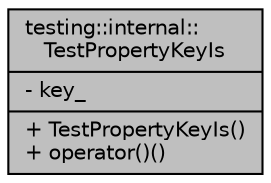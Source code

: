 digraph "testing::internal::TestPropertyKeyIs"
{
  edge [fontname="Helvetica",fontsize="10",labelfontname="Helvetica",labelfontsize="10"];
  node [fontname="Helvetica",fontsize="10",shape=record];
  Node1 [label="{testing::internal::\lTestPropertyKeyIs\n|- key_\l|+ TestPropertyKeyIs()\l+ operator()()\l}",height=0.2,width=0.4,color="black", fillcolor="grey75", style="filled", fontcolor="black"];
}
